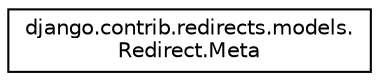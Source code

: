 digraph "Graphical Class Hierarchy"
{
 // LATEX_PDF_SIZE
  edge [fontname="Helvetica",fontsize="10",labelfontname="Helvetica",labelfontsize="10"];
  node [fontname="Helvetica",fontsize="10",shape=record];
  rankdir="LR";
  Node0 [label="django.contrib.redirects.models.\lRedirect.Meta",height=0.2,width=0.4,color="black", fillcolor="white", style="filled",URL="$classdjango_1_1contrib_1_1redirects_1_1models_1_1_redirect_1_1_meta.html",tooltip=" "];
}

